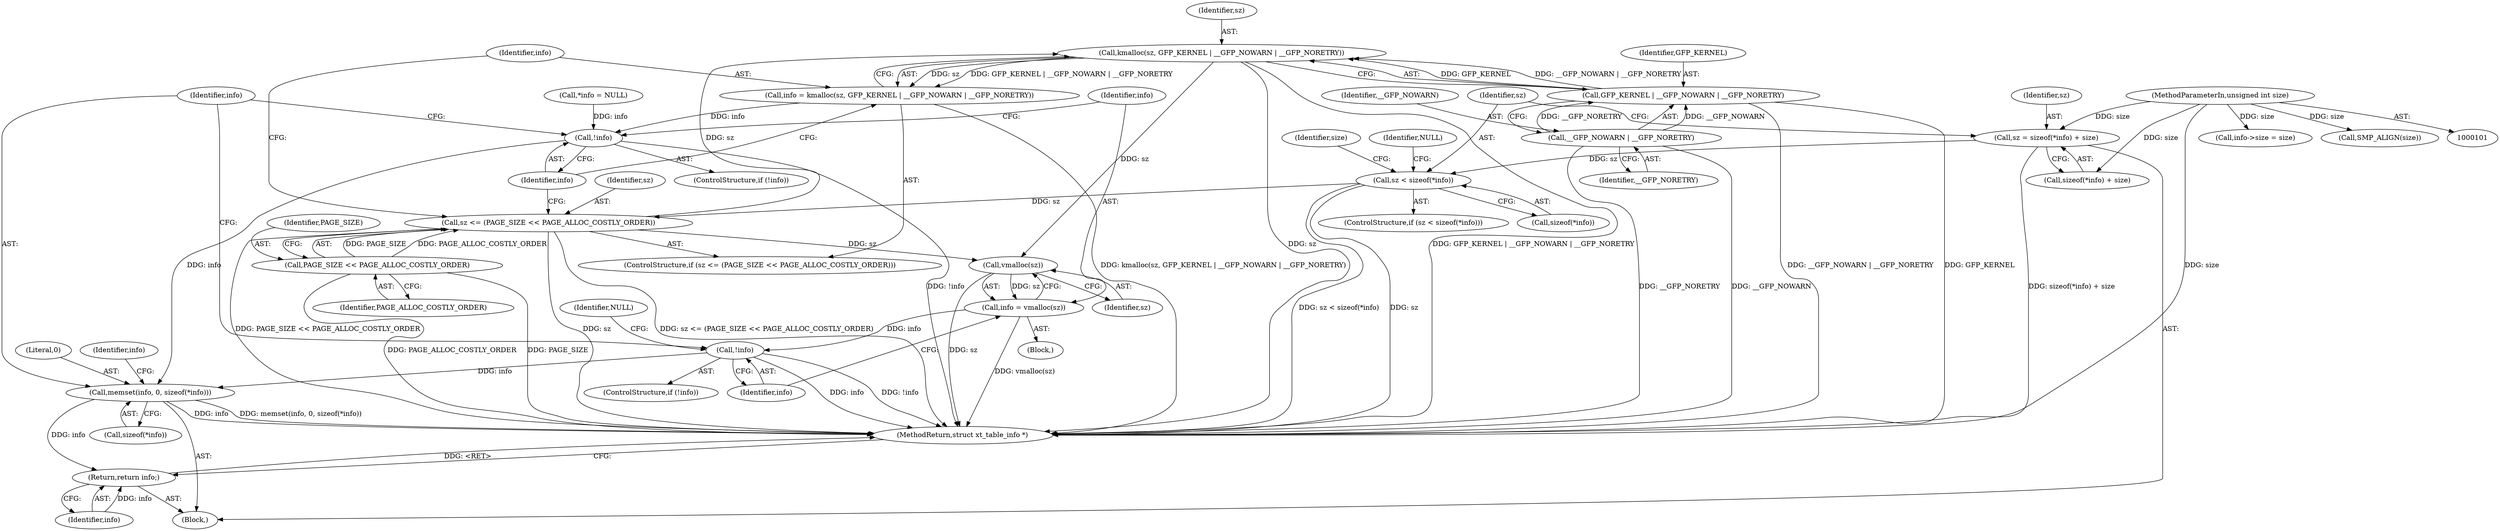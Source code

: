 digraph "0_linux_d157bd761585605b7882935ffb86286919f62ea1@API" {
"1000143" [label="(Call,kmalloc(sz, GFP_KERNEL | __GFP_NOWARN | __GFP_NORETRY))"];
"1000136" [label="(Call,sz <= (PAGE_SIZE << PAGE_ALLOC_COSTLY_ORDER))"];
"1000117" [label="(Call,sz < sizeof(*info))"];
"1000109" [label="(Call,sz = sizeof(*info) + size)"];
"1000102" [label="(MethodParameterIn,unsigned int size)"];
"1000138" [label="(Call,PAGE_SIZE << PAGE_ALLOC_COSTLY_ORDER)"];
"1000145" [label="(Call,GFP_KERNEL | __GFP_NOWARN | __GFP_NORETRY)"];
"1000147" [label="(Call,__GFP_NOWARN | __GFP_NORETRY)"];
"1000141" [label="(Call,info = kmalloc(sz, GFP_KERNEL | __GFP_NOWARN | __GFP_NORETRY))"];
"1000151" [label="(Call,!info)"];
"1000163" [label="(Call,memset(info, 0, sizeof(*info)))"];
"1000174" [label="(Return,return info;)"];
"1000156" [label="(Call,vmalloc(sz))"];
"1000154" [label="(Call,info = vmalloc(sz))"];
"1000159" [label="(Call,!info)"];
"1000175" [label="(Identifier,info)"];
"1000157" [label="(Identifier,sz)"];
"1000154" [label="(Call,info = vmalloc(sz))"];
"1000141" [label="(Call,info = kmalloc(sz, GFP_KERNEL | __GFP_NOWARN | __GFP_NORETRY))"];
"1000162" [label="(Identifier,NULL)"];
"1000142" [label="(Identifier,info)"];
"1000138" [label="(Call,PAGE_SIZE << PAGE_ALLOC_COSTLY_ORDER)"];
"1000117" [label="(Call,sz < sizeof(*info))"];
"1000119" [label="(Call,sizeof(*info))"];
"1000140" [label="(Identifier,PAGE_ALLOC_COSTLY_ORDER)"];
"1000105" [label="(Call,*info = NULL)"];
"1000110" [label="(Identifier,sz)"];
"1000153" [label="(Block,)"];
"1000156" [label="(Call,vmalloc(sz))"];
"1000103" [label="(Block,)"];
"1000123" [label="(Identifier,NULL)"];
"1000163" [label="(Call,memset(info, 0, sizeof(*info)))"];
"1000118" [label="(Identifier,sz)"];
"1000155" [label="(Identifier,info)"];
"1000136" [label="(Call,sz <= (PAGE_SIZE << PAGE_ALLOC_COSTLY_ORDER))"];
"1000135" [label="(ControlStructure,if (sz <= (PAGE_SIZE << PAGE_ALLOC_COSTLY_ORDER)))"];
"1000176" [label="(MethodReturn,struct xt_table_info *)"];
"1000129" [label="(Identifier,size)"];
"1000150" [label="(ControlStructure,if (!info))"];
"1000151" [label="(Call,!info)"];
"1000164" [label="(Identifier,info)"];
"1000147" [label="(Call,__GFP_NOWARN | __GFP_NORETRY)"];
"1000111" [label="(Call,sizeof(*info) + size)"];
"1000169" [label="(Call,info->size = size)"];
"1000174" [label="(Return,return info;)"];
"1000160" [label="(Identifier,info)"];
"1000165" [label="(Literal,0)"];
"1000145" [label="(Call,GFP_KERNEL | __GFP_NOWARN | __GFP_NORETRY)"];
"1000149" [label="(Identifier,__GFP_NORETRY)"];
"1000128" [label="(Call,SMP_ALIGN(size))"];
"1000152" [label="(Identifier,info)"];
"1000102" [label="(MethodParameterIn,unsigned int size)"];
"1000158" [label="(ControlStructure,if (!info))"];
"1000116" [label="(ControlStructure,if (sz < sizeof(*info)))"];
"1000139" [label="(Identifier,PAGE_SIZE)"];
"1000137" [label="(Identifier,sz)"];
"1000148" [label="(Identifier,__GFP_NOWARN)"];
"1000146" [label="(Identifier,GFP_KERNEL)"];
"1000171" [label="(Identifier,info)"];
"1000166" [label="(Call,sizeof(*info))"];
"1000143" [label="(Call,kmalloc(sz, GFP_KERNEL | __GFP_NOWARN | __GFP_NORETRY))"];
"1000159" [label="(Call,!info)"];
"1000109" [label="(Call,sz = sizeof(*info) + size)"];
"1000144" [label="(Identifier,sz)"];
"1000143" -> "1000141"  [label="AST: "];
"1000143" -> "1000145"  [label="CFG: "];
"1000144" -> "1000143"  [label="AST: "];
"1000145" -> "1000143"  [label="AST: "];
"1000141" -> "1000143"  [label="CFG: "];
"1000143" -> "1000176"  [label="DDG: sz"];
"1000143" -> "1000176"  [label="DDG: GFP_KERNEL | __GFP_NOWARN | __GFP_NORETRY"];
"1000143" -> "1000141"  [label="DDG: sz"];
"1000143" -> "1000141"  [label="DDG: GFP_KERNEL | __GFP_NOWARN | __GFP_NORETRY"];
"1000136" -> "1000143"  [label="DDG: sz"];
"1000145" -> "1000143"  [label="DDG: GFP_KERNEL"];
"1000145" -> "1000143"  [label="DDG: __GFP_NOWARN | __GFP_NORETRY"];
"1000143" -> "1000156"  [label="DDG: sz"];
"1000136" -> "1000135"  [label="AST: "];
"1000136" -> "1000138"  [label="CFG: "];
"1000137" -> "1000136"  [label="AST: "];
"1000138" -> "1000136"  [label="AST: "];
"1000142" -> "1000136"  [label="CFG: "];
"1000152" -> "1000136"  [label="CFG: "];
"1000136" -> "1000176"  [label="DDG: sz <= (PAGE_SIZE << PAGE_ALLOC_COSTLY_ORDER)"];
"1000136" -> "1000176"  [label="DDG: PAGE_SIZE << PAGE_ALLOC_COSTLY_ORDER"];
"1000136" -> "1000176"  [label="DDG: sz"];
"1000117" -> "1000136"  [label="DDG: sz"];
"1000138" -> "1000136"  [label="DDG: PAGE_SIZE"];
"1000138" -> "1000136"  [label="DDG: PAGE_ALLOC_COSTLY_ORDER"];
"1000136" -> "1000156"  [label="DDG: sz"];
"1000117" -> "1000116"  [label="AST: "];
"1000117" -> "1000119"  [label="CFG: "];
"1000118" -> "1000117"  [label="AST: "];
"1000119" -> "1000117"  [label="AST: "];
"1000123" -> "1000117"  [label="CFG: "];
"1000129" -> "1000117"  [label="CFG: "];
"1000117" -> "1000176"  [label="DDG: sz"];
"1000117" -> "1000176"  [label="DDG: sz < sizeof(*info)"];
"1000109" -> "1000117"  [label="DDG: sz"];
"1000109" -> "1000103"  [label="AST: "];
"1000109" -> "1000111"  [label="CFG: "];
"1000110" -> "1000109"  [label="AST: "];
"1000111" -> "1000109"  [label="AST: "];
"1000118" -> "1000109"  [label="CFG: "];
"1000109" -> "1000176"  [label="DDG: sizeof(*info) + size"];
"1000102" -> "1000109"  [label="DDG: size"];
"1000102" -> "1000101"  [label="AST: "];
"1000102" -> "1000176"  [label="DDG: size"];
"1000102" -> "1000111"  [label="DDG: size"];
"1000102" -> "1000128"  [label="DDG: size"];
"1000102" -> "1000169"  [label="DDG: size"];
"1000138" -> "1000140"  [label="CFG: "];
"1000139" -> "1000138"  [label="AST: "];
"1000140" -> "1000138"  [label="AST: "];
"1000138" -> "1000176"  [label="DDG: PAGE_SIZE"];
"1000138" -> "1000176"  [label="DDG: PAGE_ALLOC_COSTLY_ORDER"];
"1000145" -> "1000147"  [label="CFG: "];
"1000146" -> "1000145"  [label="AST: "];
"1000147" -> "1000145"  [label="AST: "];
"1000145" -> "1000176"  [label="DDG: GFP_KERNEL"];
"1000145" -> "1000176"  [label="DDG: __GFP_NOWARN | __GFP_NORETRY"];
"1000147" -> "1000145"  [label="DDG: __GFP_NOWARN"];
"1000147" -> "1000145"  [label="DDG: __GFP_NORETRY"];
"1000147" -> "1000149"  [label="CFG: "];
"1000148" -> "1000147"  [label="AST: "];
"1000149" -> "1000147"  [label="AST: "];
"1000147" -> "1000176"  [label="DDG: __GFP_NORETRY"];
"1000147" -> "1000176"  [label="DDG: __GFP_NOWARN"];
"1000141" -> "1000135"  [label="AST: "];
"1000142" -> "1000141"  [label="AST: "];
"1000152" -> "1000141"  [label="CFG: "];
"1000141" -> "1000176"  [label="DDG: kmalloc(sz, GFP_KERNEL | __GFP_NOWARN | __GFP_NORETRY)"];
"1000141" -> "1000151"  [label="DDG: info"];
"1000151" -> "1000150"  [label="AST: "];
"1000151" -> "1000152"  [label="CFG: "];
"1000152" -> "1000151"  [label="AST: "];
"1000155" -> "1000151"  [label="CFG: "];
"1000164" -> "1000151"  [label="CFG: "];
"1000151" -> "1000176"  [label="DDG: !info"];
"1000105" -> "1000151"  [label="DDG: info"];
"1000151" -> "1000163"  [label="DDG: info"];
"1000163" -> "1000103"  [label="AST: "];
"1000163" -> "1000166"  [label="CFG: "];
"1000164" -> "1000163"  [label="AST: "];
"1000165" -> "1000163"  [label="AST: "];
"1000166" -> "1000163"  [label="AST: "];
"1000171" -> "1000163"  [label="CFG: "];
"1000163" -> "1000176"  [label="DDG: info"];
"1000163" -> "1000176"  [label="DDG: memset(info, 0, sizeof(*info))"];
"1000159" -> "1000163"  [label="DDG: info"];
"1000163" -> "1000174"  [label="DDG: info"];
"1000174" -> "1000103"  [label="AST: "];
"1000174" -> "1000175"  [label="CFG: "];
"1000175" -> "1000174"  [label="AST: "];
"1000176" -> "1000174"  [label="CFG: "];
"1000174" -> "1000176"  [label="DDG: <RET>"];
"1000175" -> "1000174"  [label="DDG: info"];
"1000156" -> "1000154"  [label="AST: "];
"1000156" -> "1000157"  [label="CFG: "];
"1000157" -> "1000156"  [label="AST: "];
"1000154" -> "1000156"  [label="CFG: "];
"1000156" -> "1000176"  [label="DDG: sz"];
"1000156" -> "1000154"  [label="DDG: sz"];
"1000154" -> "1000153"  [label="AST: "];
"1000155" -> "1000154"  [label="AST: "];
"1000160" -> "1000154"  [label="CFG: "];
"1000154" -> "1000176"  [label="DDG: vmalloc(sz)"];
"1000154" -> "1000159"  [label="DDG: info"];
"1000159" -> "1000158"  [label="AST: "];
"1000159" -> "1000160"  [label="CFG: "];
"1000160" -> "1000159"  [label="AST: "];
"1000162" -> "1000159"  [label="CFG: "];
"1000164" -> "1000159"  [label="CFG: "];
"1000159" -> "1000176"  [label="DDG: info"];
"1000159" -> "1000176"  [label="DDG: !info"];
}
